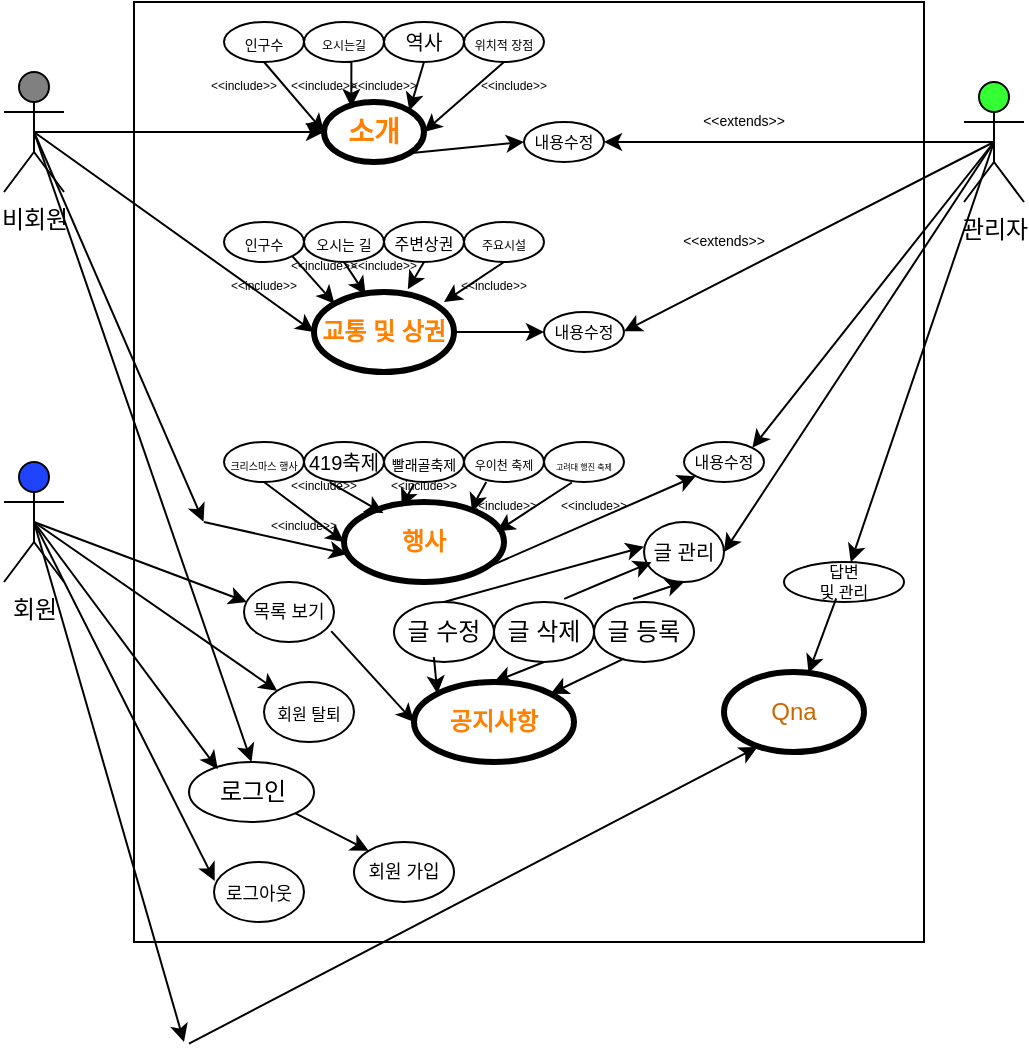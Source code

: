 <mxfile version="24.2.1" type="device">
  <diagram name="페이지-1" id="ReDvfFOf9SGNNVPX4HKJ">
    <mxGraphModel dx="1028" dy="737" grid="1" gridSize="10" guides="1" tooltips="1" connect="1" arrows="1" fold="1" page="1" pageScale="1" pageWidth="690" pageHeight="980" math="0" shadow="0">
      <root>
        <mxCell id="0" />
        <mxCell id="1" parent="0" />
        <mxCell id="xZ9wBhcrswutEA7cSDEz-1" value="" style="rounded=0;whiteSpace=wrap;html=1;" parent="1" vertex="1">
          <mxGeometry x="165" y="270" width="395" height="470" as="geometry" />
        </mxCell>
        <mxCell id="xZ9wBhcrswutEA7cSDEz-3" value="회원" style="shape=umlActor;verticalLabelPosition=bottom;verticalAlign=top;html=1;outlineConnect=0;strokeColor=#000000;fillColor=#1F44FF;" parent="1" vertex="1">
          <mxGeometry x="100" y="500" width="30" height="60" as="geometry" />
        </mxCell>
        <mxCell id="xZ9wBhcrswutEA7cSDEz-4" value="비회원" style="shape=umlActor;verticalLabelPosition=bottom;verticalAlign=top;html=1;outlineConnect=0;fillColor=#808080;" parent="1" vertex="1">
          <mxGeometry x="100" y="305" width="30" height="60" as="geometry" />
        </mxCell>
        <mxCell id="xZ9wBhcrswutEA7cSDEz-11" value="관리자" style="shape=umlActor;verticalLabelPosition=bottom;verticalAlign=top;html=1;outlineConnect=0;fillColor=#33FF33;" parent="1" vertex="1">
          <mxGeometry x="580" y="310" width="30" height="60" as="geometry" />
        </mxCell>
        <mxCell id="xZ9wBhcrswutEA7cSDEz-12" value="&lt;h3&gt;&lt;font style=&quot;&quot; color=&quot;#ff8000&quot;&gt;소개&lt;/font&gt;&lt;/h3&gt;" style="ellipse;whiteSpace=wrap;html=1;strokeWidth=3;" parent="1" vertex="1">
          <mxGeometry x="260" y="320" width="50" height="30" as="geometry" />
        </mxCell>
        <mxCell id="xZ9wBhcrswutEA7cSDEz-13" value="&lt;font style=&quot;font-size: 7px;&quot;&gt;인구수&lt;/font&gt;" style="ellipse;whiteSpace=wrap;html=1;" parent="1" vertex="1">
          <mxGeometry x="210" y="280" width="40" height="20" as="geometry" />
        </mxCell>
        <mxCell id="xZ9wBhcrswutEA7cSDEz-15" value="&lt;font style=&quot;font-size: 6px;&quot;&gt;오시는길&lt;/font&gt;" style="ellipse;whiteSpace=wrap;html=1;" parent="1" vertex="1">
          <mxGeometry x="250" y="280" width="40" height="20" as="geometry" />
        </mxCell>
        <mxCell id="xZ9wBhcrswutEA7cSDEz-16" value="&lt;font style=&quot;font-size: 10px;&quot;&gt;역사&lt;/font&gt;" style="ellipse;whiteSpace=wrap;html=1;" parent="1" vertex="1">
          <mxGeometry x="290" y="280" width="40" height="20" as="geometry" />
        </mxCell>
        <mxCell id="xZ9wBhcrswutEA7cSDEz-17" value="&lt;font style=&quot;font-size: 6px;&quot;&gt;위치적 장점&lt;/font&gt;" style="ellipse;whiteSpace=wrap;html=1;" parent="1" vertex="1">
          <mxGeometry x="330" y="280" width="40" height="20" as="geometry" />
        </mxCell>
        <mxCell id="xZ9wBhcrswutEA7cSDEz-21" style="edgeStyle=orthogonalEdgeStyle;rounded=0;orthogonalLoop=1;jettySize=auto;html=1;exitX=0.5;exitY=1;exitDx=0;exitDy=0;entryX=0.273;entryY=0.083;entryDx=0;entryDy=0;entryPerimeter=0;" parent="1" source="xZ9wBhcrswutEA7cSDEz-15" target="xZ9wBhcrswutEA7cSDEz-12" edge="1">
          <mxGeometry relative="1" as="geometry" />
        </mxCell>
        <mxCell id="xZ9wBhcrswutEA7cSDEz-24" value="" style="endArrow=classic;html=1;rounded=0;entryX=1;entryY=0;entryDx=0;entryDy=0;" parent="1" target="xZ9wBhcrswutEA7cSDEz-12" edge="1">
          <mxGeometry width="50" height="50" relative="1" as="geometry">
            <mxPoint x="310" y="300" as="sourcePoint" />
            <mxPoint x="270" y="430" as="targetPoint" />
            <Array as="points">
              <mxPoint x="310" y="300" />
            </Array>
          </mxGeometry>
        </mxCell>
        <mxCell id="xZ9wBhcrswutEA7cSDEz-25" value="" style="endArrow=classic;html=1;rounded=0;exitX=0.5;exitY=1;exitDx=0;exitDy=0;entryX=1;entryY=0.5;entryDx=0;entryDy=0;" parent="1" source="xZ9wBhcrswutEA7cSDEz-17" target="xZ9wBhcrswutEA7cSDEz-12" edge="1">
          <mxGeometry width="50" height="50" relative="1" as="geometry">
            <mxPoint x="220" y="480" as="sourcePoint" />
            <mxPoint x="270" y="430" as="targetPoint" />
          </mxGeometry>
        </mxCell>
        <mxCell id="xZ9wBhcrswutEA7cSDEz-26" value="" style="endArrow=classic;html=1;rounded=0;exitX=0.5;exitY=1;exitDx=0;exitDy=0;entryX=0;entryY=0.5;entryDx=0;entryDy=0;" parent="1" source="xZ9wBhcrswutEA7cSDEz-13" target="xZ9wBhcrswutEA7cSDEz-12" edge="1">
          <mxGeometry width="50" height="50" relative="1" as="geometry">
            <mxPoint x="220" y="480" as="sourcePoint" />
            <mxPoint x="270" y="430" as="targetPoint" />
          </mxGeometry>
        </mxCell>
        <mxCell id="xZ9wBhcrswutEA7cSDEz-27" value="&lt;font style=&quot;font-size: 6px;&quot;&gt;&amp;lt;&amp;lt;include&amp;gt;&amp;gt;&lt;/font&gt;" style="text;html=1;align=center;verticalAlign=middle;whiteSpace=wrap;rounded=0;" parent="1" vertex="1">
          <mxGeometry x="345" y="300" width="20" height="20" as="geometry" />
        </mxCell>
        <mxCell id="xZ9wBhcrswutEA7cSDEz-28" value="&lt;font style=&quot;font-size: 6px;&quot;&gt;&amp;lt;&amp;lt;include&amp;gt;&amp;gt;&lt;/font&gt;" style="text;html=1;align=center;verticalAlign=middle;whiteSpace=wrap;rounded=0;" parent="1" vertex="1">
          <mxGeometry x="210" y="300" width="20" height="20" as="geometry" />
        </mxCell>
        <mxCell id="xZ9wBhcrswutEA7cSDEz-29" value="&lt;font style=&quot;font-size: 6px;&quot;&gt;&amp;lt;&amp;lt;include&amp;gt;&amp;gt;&lt;/font&gt;" style="text;html=1;align=center;verticalAlign=middle;whiteSpace=wrap;rounded=0;" parent="1" vertex="1">
          <mxGeometry x="250" y="300" width="20" height="20" as="geometry" />
        </mxCell>
        <mxCell id="xZ9wBhcrswutEA7cSDEz-30" value="&lt;font style=&quot;font-size: 6px;&quot;&gt;&amp;lt;&amp;lt;include&amp;gt;&amp;gt;&lt;/font&gt;" style="text;html=1;align=center;verticalAlign=middle;whiteSpace=wrap;rounded=0;" parent="1" vertex="1">
          <mxGeometry x="280" y="300" width="20" height="20" as="geometry" />
        </mxCell>
        <mxCell id="xZ9wBhcrswutEA7cSDEz-32" value="" style="endArrow=classic;html=1;rounded=0;exitX=0.5;exitY=0.5;exitDx=0;exitDy=0;exitPerimeter=0;entryX=1;entryY=0.5;entryDx=0;entryDy=0;" parent="1" source="xZ9wBhcrswutEA7cSDEz-11" target="xZ9wBhcrswutEA7cSDEz-33" edge="1">
          <mxGeometry width="50" height="50" relative="1" as="geometry">
            <mxPoint x="280" y="480" as="sourcePoint" />
            <mxPoint x="330" y="430" as="targetPoint" />
          </mxGeometry>
        </mxCell>
        <mxCell id="xZ9wBhcrswutEA7cSDEz-33" value="내용수정" style="ellipse;whiteSpace=wrap;html=1;strokeWidth=1;fontSize=8;" parent="1" vertex="1">
          <mxGeometry x="360" y="330" width="40" height="20" as="geometry" />
        </mxCell>
        <mxCell id="xZ9wBhcrswutEA7cSDEz-34" value="" style="endArrow=classic;html=1;rounded=0;exitX=1;exitY=1;exitDx=0;exitDy=0;entryX=0;entryY=0.5;entryDx=0;entryDy=0;" parent="1" source="xZ9wBhcrswutEA7cSDEz-12" target="xZ9wBhcrswutEA7cSDEz-33" edge="1">
          <mxGeometry width="50" height="50" relative="1" as="geometry">
            <mxPoint x="280" y="480" as="sourcePoint" />
            <mxPoint x="330" y="430" as="targetPoint" />
          </mxGeometry>
        </mxCell>
        <mxCell id="xZ9wBhcrswutEA7cSDEz-35" value="" style="endArrow=classic;html=1;rounded=0;exitX=0.5;exitY=0.5;exitDx=0;exitDy=0;exitPerimeter=0;entryX=0;entryY=0.5;entryDx=0;entryDy=0;" parent="1" source="xZ9wBhcrswutEA7cSDEz-4" target="xZ9wBhcrswutEA7cSDEz-12" edge="1">
          <mxGeometry width="50" height="50" relative="1" as="geometry">
            <mxPoint x="240" y="460" as="sourcePoint" />
            <mxPoint x="290" y="410" as="targetPoint" />
          </mxGeometry>
        </mxCell>
        <mxCell id="xZ9wBhcrswutEA7cSDEz-36" value="&amp;lt;&amp;lt;extends&amp;gt;&amp;gt;" style="text;html=1;align=center;verticalAlign=middle;whiteSpace=wrap;rounded=0;fontSize=7;" parent="1" vertex="1">
          <mxGeometry x="450" y="320" width="40" height="20" as="geometry" />
        </mxCell>
        <mxCell id="xZ9wBhcrswutEA7cSDEz-37" value="&lt;span&gt;&lt;font color=&quot;#ff8000&quot;&gt;교통 및 상권&lt;/font&gt;&lt;/span&gt;" style="ellipse;whiteSpace=wrap;html=1;fontSize=12;strokeWidth=3;fontColor=#7EA6E0;fontStyle=1" parent="1" vertex="1">
          <mxGeometry x="255" y="415" width="70" height="40" as="geometry" />
        </mxCell>
        <mxCell id="xZ9wBhcrswutEA7cSDEz-38" value="&lt;font style=&quot;font-size: 7px;&quot;&gt;인구수&lt;/font&gt;" style="ellipse;whiteSpace=wrap;html=1;" parent="1" vertex="1">
          <mxGeometry x="210" y="380" width="40" height="20" as="geometry" />
        </mxCell>
        <mxCell id="xZ9wBhcrswutEA7cSDEz-39" value="&lt;font style=&quot;font-size: 7px;&quot;&gt;오시는 길&lt;/font&gt;" style="ellipse;whiteSpace=wrap;html=1;" parent="1" vertex="1">
          <mxGeometry x="250" y="380" width="40" height="20" as="geometry" />
        </mxCell>
        <mxCell id="xZ9wBhcrswutEA7cSDEz-40" value="&lt;font style=&quot;font-size: 8px;&quot;&gt;주변상권&lt;/font&gt;" style="ellipse;whiteSpace=wrap;html=1;" parent="1" vertex="1">
          <mxGeometry x="290" y="380" width="40" height="20" as="geometry" />
        </mxCell>
        <mxCell id="xZ9wBhcrswutEA7cSDEz-41" value="&lt;font style=&quot;font-size: 6px;&quot;&gt;주요시설&lt;/font&gt;" style="ellipse;whiteSpace=wrap;html=1;" parent="1" vertex="1">
          <mxGeometry x="330" y="380" width="40" height="20" as="geometry" />
        </mxCell>
        <mxCell id="xZ9wBhcrswutEA7cSDEz-42" value="" style="endArrow=classic;html=1;rounded=0;exitX=1;exitY=1;exitDx=0;exitDy=0;entryX=0;entryY=0;entryDx=0;entryDy=0;" parent="1" source="xZ9wBhcrswutEA7cSDEz-38" target="xZ9wBhcrswutEA7cSDEz-37" edge="1">
          <mxGeometry width="50" height="50" relative="1" as="geometry">
            <mxPoint x="260" y="480" as="sourcePoint" />
            <mxPoint x="310" y="430" as="targetPoint" />
          </mxGeometry>
        </mxCell>
        <mxCell id="xZ9wBhcrswutEA7cSDEz-43" value="" style="endArrow=classic;html=1;rounded=0;exitX=0.5;exitY=1;exitDx=0;exitDy=0;entryX=0.369;entryY=0.035;entryDx=0;entryDy=0;entryPerimeter=0;" parent="1" source="xZ9wBhcrswutEA7cSDEz-39" target="xZ9wBhcrswutEA7cSDEz-37" edge="1">
          <mxGeometry width="50" height="50" relative="1" as="geometry">
            <mxPoint x="260" y="480" as="sourcePoint" />
            <mxPoint x="310" y="430" as="targetPoint" />
          </mxGeometry>
        </mxCell>
        <mxCell id="xZ9wBhcrswutEA7cSDEz-44" value="" style="endArrow=classic;html=1;rounded=0;exitX=0.5;exitY=1;exitDx=0;exitDy=0;entryX=0.67;entryY=-0.033;entryDx=0;entryDy=0;entryPerimeter=0;" parent="1" source="xZ9wBhcrswutEA7cSDEz-40" target="xZ9wBhcrswutEA7cSDEz-37" edge="1">
          <mxGeometry width="50" height="50" relative="1" as="geometry">
            <mxPoint x="260" y="480" as="sourcePoint" />
            <mxPoint x="310" y="430" as="targetPoint" />
          </mxGeometry>
        </mxCell>
        <mxCell id="xZ9wBhcrswutEA7cSDEz-45" value="" style="endArrow=classic;html=1;rounded=0;exitX=0.5;exitY=1;exitDx=0;exitDy=0;" parent="1" source="xZ9wBhcrswutEA7cSDEz-41" edge="1">
          <mxGeometry width="50" height="50" relative="1" as="geometry">
            <mxPoint x="260" y="480" as="sourcePoint" />
            <mxPoint x="320" y="420" as="targetPoint" />
          </mxGeometry>
        </mxCell>
        <mxCell id="xZ9wBhcrswutEA7cSDEz-46" value="내용수정" style="ellipse;whiteSpace=wrap;html=1;strokeWidth=1;fontSize=8;" parent="1" vertex="1">
          <mxGeometry x="370" y="425" width="40" height="20" as="geometry" />
        </mxCell>
        <mxCell id="xZ9wBhcrswutEA7cSDEz-47" value="" style="endArrow=classic;html=1;rounded=0;exitX=1;exitY=0.5;exitDx=0;exitDy=0;entryX=0;entryY=0.5;entryDx=0;entryDy=0;" parent="1" source="xZ9wBhcrswutEA7cSDEz-37" target="xZ9wBhcrswutEA7cSDEz-46" edge="1">
          <mxGeometry width="50" height="50" relative="1" as="geometry">
            <mxPoint x="326.5" y="460" as="sourcePoint" />
            <mxPoint x="383.5" y="455" as="targetPoint" />
          </mxGeometry>
        </mxCell>
        <mxCell id="xZ9wBhcrswutEA7cSDEz-48" value="" style="endArrow=classic;html=1;rounded=0;entryX=1;entryY=0.5;entryDx=0;entryDy=0;exitX=0.5;exitY=0.5;exitDx=0;exitDy=0;exitPerimeter=0;" parent="1" source="xZ9wBhcrswutEA7cSDEz-11" edge="1">
          <mxGeometry width="50" height="50" relative="1" as="geometry">
            <mxPoint x="605" y="434.66" as="sourcePoint" />
            <mxPoint x="410" y="434.66" as="targetPoint" />
          </mxGeometry>
        </mxCell>
        <mxCell id="xZ9wBhcrswutEA7cSDEz-49" value="&lt;font style=&quot;font-size: 6px;&quot;&gt;&amp;lt;&amp;lt;include&amp;gt;&amp;gt;&lt;/font&gt;" style="text;html=1;align=center;verticalAlign=middle;whiteSpace=wrap;rounded=0;" parent="1" vertex="1">
          <mxGeometry x="220" y="400" width="20" height="20" as="geometry" />
        </mxCell>
        <mxCell id="xZ9wBhcrswutEA7cSDEz-50" value="&lt;font style=&quot;font-size: 6px;&quot;&gt;&amp;lt;&amp;lt;include&amp;gt;&amp;gt;&lt;/font&gt;" style="text;html=1;align=center;verticalAlign=middle;whiteSpace=wrap;rounded=0;" parent="1" vertex="1">
          <mxGeometry x="250" y="390" width="20" height="20" as="geometry" />
        </mxCell>
        <mxCell id="xZ9wBhcrswutEA7cSDEz-51" value="&lt;font style=&quot;font-size: 6px;&quot;&gt;&amp;lt;&amp;lt;include&amp;gt;&amp;gt;&lt;/font&gt;" style="text;html=1;align=center;verticalAlign=middle;whiteSpace=wrap;rounded=0;" parent="1" vertex="1">
          <mxGeometry x="280" y="390" width="20" height="20" as="geometry" />
        </mxCell>
        <mxCell id="xZ9wBhcrswutEA7cSDEz-53" value="&lt;font style=&quot;font-size: 6px;&quot;&gt;&amp;lt;&amp;lt;include&amp;gt;&amp;gt;&lt;/font&gt;" style="text;html=1;align=center;verticalAlign=middle;whiteSpace=wrap;rounded=0;" parent="1" vertex="1">
          <mxGeometry x="335" y="400" width="20" height="20" as="geometry" />
        </mxCell>
        <mxCell id="xZ9wBhcrswutEA7cSDEz-54" value="&amp;lt;&amp;lt;extends&amp;gt;&amp;gt;" style="text;html=1;align=center;verticalAlign=middle;whiteSpace=wrap;rounded=0;fontSize=7;" parent="1" vertex="1">
          <mxGeometry x="440" y="380" width="40" height="20" as="geometry" />
        </mxCell>
        <mxCell id="xZ9wBhcrswutEA7cSDEz-55" value="&lt;font color=&quot;#ff8000&quot;&gt;&lt;b&gt;행사&lt;/b&gt;&lt;/font&gt;" style="ellipse;whiteSpace=wrap;html=1;fontColor=#9999FF;strokeWidth=3;" parent="1" vertex="1">
          <mxGeometry x="270" y="520" width="80" height="40" as="geometry" />
        </mxCell>
        <mxCell id="xZ9wBhcrswutEA7cSDEz-56" value="&lt;font color=&quot;#ff8000&quot;&gt;공지사항&lt;/font&gt;" style="ellipse;whiteSpace=wrap;html=1;strokeWidth=3;fontStyle=1" parent="1" vertex="1">
          <mxGeometry x="305" y="610" width="80" height="40" as="geometry" />
        </mxCell>
        <mxCell id="xZ9wBhcrswutEA7cSDEz-57" value="글 수정" style="ellipse;whiteSpace=wrap;html=1;" parent="1" vertex="1">
          <mxGeometry x="295" y="570" width="50" height="30" as="geometry" />
        </mxCell>
        <mxCell id="xZ9wBhcrswutEA7cSDEz-58" value="글 삭제" style="ellipse;whiteSpace=wrap;html=1;" parent="1" vertex="1">
          <mxGeometry x="345" y="570" width="50" height="30" as="geometry" />
        </mxCell>
        <mxCell id="xZ9wBhcrswutEA7cSDEz-59" value="글 등록" style="ellipse;whiteSpace=wrap;html=1;" parent="1" vertex="1">
          <mxGeometry x="395" y="570" width="50" height="30" as="geometry" />
        </mxCell>
        <mxCell id="xZ9wBhcrswutEA7cSDEz-60" value="&lt;font style=&quot;font-size: 5px;&quot;&gt;크리스마스 행사&lt;/font&gt;" style="ellipse;whiteSpace=wrap;html=1;" parent="1" vertex="1">
          <mxGeometry x="210" y="490" width="40" height="20" as="geometry" />
        </mxCell>
        <mxCell id="xZ9wBhcrswutEA7cSDEz-62" value="&lt;font style=&quot;font-size: 10px;&quot;&gt;419축제&lt;/font&gt;" style="ellipse;whiteSpace=wrap;html=1;" parent="1" vertex="1">
          <mxGeometry x="250" y="490" width="40" height="20" as="geometry" />
        </mxCell>
        <mxCell id="xZ9wBhcrswutEA7cSDEz-63" value="&lt;font style=&quot;font-size: 7px;&quot;&gt;빨래골축제&lt;/font&gt;" style="ellipse;whiteSpace=wrap;html=1;" parent="1" vertex="1">
          <mxGeometry x="290" y="490" width="40" height="20" as="geometry" />
        </mxCell>
        <mxCell id="xZ9wBhcrswutEA7cSDEz-64" value="&lt;font style=&quot;font-size: 6px;&quot;&gt;우이천 축제&lt;/font&gt;" style="ellipse;whiteSpace=wrap;html=1;" parent="1" vertex="1">
          <mxGeometry x="330" y="490" width="40" height="20" as="geometry" />
        </mxCell>
        <mxCell id="xZ9wBhcrswutEA7cSDEz-65" value="&lt;font style=&quot;font-size: 4px;&quot;&gt;고려대 행진 축제&lt;/font&gt;" style="ellipse;whiteSpace=wrap;html=1;" parent="1" vertex="1">
          <mxGeometry x="370" y="490" width="40" height="20" as="geometry" />
        </mxCell>
        <mxCell id="xZ9wBhcrswutEA7cSDEz-66" value="" style="endArrow=classic;html=1;rounded=0;exitX=0.5;exitY=1;exitDx=0;exitDy=0;entryX=0;entryY=0.5;entryDx=0;entryDy=0;" parent="1" source="xZ9wBhcrswutEA7cSDEz-60" target="xZ9wBhcrswutEA7cSDEz-55" edge="1">
          <mxGeometry width="50" height="50" relative="1" as="geometry">
            <mxPoint x="248.56" y="500.05" as="sourcePoint" />
            <mxPoint x="269.56" y="524.05" as="targetPoint" />
          </mxGeometry>
        </mxCell>
        <mxCell id="xZ9wBhcrswutEA7cSDEz-69" value="" style="endArrow=classic;html=1;rounded=0;exitX=0.321;exitY=1.012;exitDx=0;exitDy=0;entryX=0.246;entryY=0.139;entryDx=0;entryDy=0;entryPerimeter=0;exitPerimeter=0;" parent="1" source="xZ9wBhcrswutEA7cSDEz-62" target="xZ9wBhcrswutEA7cSDEz-55" edge="1">
          <mxGeometry width="50" height="50" relative="1" as="geometry">
            <mxPoint x="210" y="530" as="sourcePoint" />
            <mxPoint x="250" y="560" as="targetPoint" />
          </mxGeometry>
        </mxCell>
        <mxCell id="xZ9wBhcrswutEA7cSDEz-70" value="" style="endArrow=classic;html=1;rounded=0;exitX=0.375;exitY=1.05;exitDx=0;exitDy=0;entryX=0.361;entryY=0.062;entryDx=0;entryDy=0;entryPerimeter=0;exitPerimeter=0;" parent="1" source="xZ9wBhcrswutEA7cSDEz-63" target="xZ9wBhcrswutEA7cSDEz-55" edge="1">
          <mxGeometry width="50" height="50" relative="1" as="geometry">
            <mxPoint x="215" y="530" as="sourcePoint" />
            <mxPoint x="255" y="560" as="targetPoint" />
            <Array as="points">
              <mxPoint x="300" y="520" />
            </Array>
          </mxGeometry>
        </mxCell>
        <mxCell id="xZ9wBhcrswutEA7cSDEz-71" value="" style="endArrow=classic;html=1;rounded=0;exitX=0.375;exitY=1.05;exitDx=0;exitDy=0;entryX=0.801;entryY=0.12;entryDx=0;entryDy=0;entryPerimeter=0;exitPerimeter=0;" parent="1" target="xZ9wBhcrswutEA7cSDEz-55" edge="1">
          <mxGeometry width="50" height="50" relative="1" as="geometry">
            <mxPoint x="341.12" y="510" as="sourcePoint" />
            <mxPoint x="335.12" y="521" as="targetPoint" />
            <Array as="points">
              <mxPoint x="336.12" y="519" />
            </Array>
          </mxGeometry>
        </mxCell>
        <mxCell id="xZ9wBhcrswutEA7cSDEz-72" value="" style="endArrow=classic;html=1;rounded=0;exitX=0.348;exitY=1.012;exitDx=0;exitDy=0;entryX=0.955;entryY=0.369;entryDx=0;entryDy=0;entryPerimeter=0;exitPerimeter=0;" parent="1" source="xZ9wBhcrswutEA7cSDEz-65" target="xZ9wBhcrswutEA7cSDEz-55" edge="1">
          <mxGeometry width="50" height="50" relative="1" as="geometry">
            <mxPoint x="365" y="520" as="sourcePoint" />
            <mxPoint x="357.88" y="535" as="targetPoint" />
            <Array as="points" />
          </mxGeometry>
        </mxCell>
        <mxCell id="xZ9wBhcrswutEA7cSDEz-73" value="" style="endArrow=classic;html=1;rounded=0;exitX=0.399;exitY=0.92;exitDx=0;exitDy=0;entryX=0;entryY=0;entryDx=0;entryDy=0;exitPerimeter=0;" parent="1" source="xZ9wBhcrswutEA7cSDEz-57" target="xZ9wBhcrswutEA7cSDEz-56" edge="1">
          <mxGeometry width="50" height="50" relative="1" as="geometry">
            <mxPoint x="250" y="590" as="sourcePoint" />
            <mxPoint x="290" y="620" as="targetPoint" />
          </mxGeometry>
        </mxCell>
        <mxCell id="xZ9wBhcrswutEA7cSDEz-74" value="" style="endArrow=classic;html=1;rounded=0;exitX=0.299;exitY=0.945;exitDx=0;exitDy=0;entryX=1;entryY=0;entryDx=0;entryDy=0;exitPerimeter=0;" parent="1" source="xZ9wBhcrswutEA7cSDEz-59" target="xZ9wBhcrswutEA7cSDEz-56" edge="1">
          <mxGeometry width="50" height="50" relative="1" as="geometry">
            <mxPoint x="400" y="600" as="sourcePoint" />
            <mxPoint x="402" y="618" as="targetPoint" />
          </mxGeometry>
        </mxCell>
        <mxCell id="xZ9wBhcrswutEA7cSDEz-75" value="" style="endArrow=classic;html=1;rounded=0;exitX=0.5;exitY=1;exitDx=0;exitDy=0;entryX=1;entryY=0;entryDx=0;entryDy=0;" parent="1" source="xZ9wBhcrswutEA7cSDEz-58" edge="1">
          <mxGeometry width="50" height="50" relative="1" as="geometry">
            <mxPoint x="382" y="592" as="sourcePoint" />
            <mxPoint x="345" y="610" as="targetPoint" />
          </mxGeometry>
        </mxCell>
        <mxCell id="xZ9wBhcrswutEA7cSDEz-76" value="&lt;font style=&quot;font-size: 6px;&quot;&gt;&amp;lt;&amp;lt;include&amp;gt;&amp;gt;&lt;/font&gt;" style="text;html=1;align=center;verticalAlign=middle;whiteSpace=wrap;rounded=0;" parent="1" vertex="1">
          <mxGeometry x="385" y="510" width="20" height="20" as="geometry" />
        </mxCell>
        <mxCell id="xZ9wBhcrswutEA7cSDEz-77" value="&lt;font style=&quot;font-size: 6px;&quot;&gt;&amp;lt;&amp;lt;include&amp;gt;&amp;gt;&lt;/font&gt;" style="text;html=1;align=center;verticalAlign=middle;whiteSpace=wrap;rounded=0;" parent="1" vertex="1">
          <mxGeometry x="340" y="510" width="20" height="20" as="geometry" />
        </mxCell>
        <mxCell id="xZ9wBhcrswutEA7cSDEz-78" value="&lt;font style=&quot;font-size: 6px;&quot;&gt;&amp;lt;&amp;lt;include&amp;gt;&amp;gt;&lt;/font&gt;" style="text;html=1;align=center;verticalAlign=middle;whiteSpace=wrap;rounded=0;" parent="1" vertex="1">
          <mxGeometry x="300" y="500" width="20" height="20" as="geometry" />
        </mxCell>
        <mxCell id="xZ9wBhcrswutEA7cSDEz-79" value="&lt;font style=&quot;font-size: 6px;&quot;&gt;&amp;lt;&amp;lt;include&amp;gt;&amp;gt;&lt;/font&gt;" style="text;html=1;align=center;verticalAlign=middle;whiteSpace=wrap;rounded=0;" parent="1" vertex="1">
          <mxGeometry x="250" y="500" width="20" height="20" as="geometry" />
        </mxCell>
        <mxCell id="xZ9wBhcrswutEA7cSDEz-80" value="&lt;font style=&quot;font-size: 6px;&quot;&gt;&amp;lt;&amp;lt;include&amp;gt;&amp;gt;&lt;/font&gt;" style="text;html=1;align=center;verticalAlign=middle;whiteSpace=wrap;rounded=0;" parent="1" vertex="1">
          <mxGeometry x="240" y="520" width="20" height="20" as="geometry" />
        </mxCell>
        <mxCell id="xZ9wBhcrswutEA7cSDEz-82" value="내용수정" style="ellipse;whiteSpace=wrap;html=1;strokeWidth=1;fontSize=8;" parent="1" vertex="1">
          <mxGeometry x="440" y="490" width="40" height="20" as="geometry" />
        </mxCell>
        <mxCell id="xZ9wBhcrswutEA7cSDEz-83" value="" style="endArrow=classic;html=1;rounded=0;exitX=1;exitY=1;exitDx=0;exitDy=0;entryX=0;entryY=1;entryDx=0;entryDy=0;" parent="1" source="xZ9wBhcrswutEA7cSDEz-55" target="xZ9wBhcrswutEA7cSDEz-82" edge="1">
          <mxGeometry width="50" height="50" relative="1" as="geometry">
            <mxPoint x="360" y="490" as="sourcePoint" />
            <mxPoint x="410" y="440" as="targetPoint" />
          </mxGeometry>
        </mxCell>
        <mxCell id="xZ9wBhcrswutEA7cSDEz-85" value="" style="endArrow=classic;html=1;rounded=0;entryX=1;entryY=0;entryDx=0;entryDy=0;exitX=0.5;exitY=0.5;exitDx=0;exitDy=0;exitPerimeter=0;" parent="1" source="xZ9wBhcrswutEA7cSDEz-11" target="xZ9wBhcrswutEA7cSDEz-82" edge="1">
          <mxGeometry width="50" height="50" relative="1" as="geometry">
            <mxPoint x="610" y="380" as="sourcePoint" />
            <mxPoint x="425" y="474.66" as="targetPoint" />
          </mxGeometry>
        </mxCell>
        <mxCell id="xZ9wBhcrswutEA7cSDEz-86" value="글 관리" style="ellipse;whiteSpace=wrap;html=1;fontSize=10;" parent="1" vertex="1">
          <mxGeometry x="420" y="530" width="40" height="30" as="geometry" />
        </mxCell>
        <mxCell id="xZ9wBhcrswutEA7cSDEz-87" value="" style="endArrow=classic;html=1;rounded=0;entryX=0.075;entryY=0.669;entryDx=0;entryDy=0;entryPerimeter=0;exitX=0.5;exitY=0;exitDx=0;exitDy=0;" parent="1" source="xZ9wBhcrswutEA7cSDEz-57" edge="1">
          <mxGeometry width="50" height="50" relative="1" as="geometry">
            <mxPoint x="338.819" y="569.998" as="sourcePoint" />
            <mxPoint x="420" y="542.39" as="targetPoint" />
          </mxGeometry>
        </mxCell>
        <mxCell id="xZ9wBhcrswutEA7cSDEz-88" value="" style="endArrow=classic;html=1;rounded=0;entryX=0.094;entryY=0.669;entryDx=0;entryDy=0;entryPerimeter=0;exitX=0.702;exitY=-0.051;exitDx=0;exitDy=0;exitPerimeter=0;" parent="1" source="xZ9wBhcrswutEA7cSDEz-58" target="xZ9wBhcrswutEA7cSDEz-86" edge="1">
          <mxGeometry width="50" height="50" relative="1" as="geometry">
            <mxPoint x="340" y="577.61" as="sourcePoint" />
            <mxPoint x="440" y="550.0" as="targetPoint" />
            <Array as="points">
              <mxPoint x="400" y="560" />
            </Array>
          </mxGeometry>
        </mxCell>
        <mxCell id="xZ9wBhcrswutEA7cSDEz-89" value="" style="endArrow=classic;html=1;rounded=0;entryX=0.5;entryY=1;entryDx=0;entryDy=0;exitX=0.391;exitY=-0.051;exitDx=0;exitDy=0;exitPerimeter=0;" parent="1" source="xZ9wBhcrswutEA7cSDEz-59" target="xZ9wBhcrswutEA7cSDEz-86" edge="1">
          <mxGeometry width="50" height="50" relative="1" as="geometry">
            <mxPoint x="398.07" y="569.53" as="sourcePoint" />
            <mxPoint x="442.07" y="551.53" as="targetPoint" />
          </mxGeometry>
        </mxCell>
        <mxCell id="xZ9wBhcrswutEA7cSDEz-90" value="" style="endArrow=classic;html=1;rounded=0;entryX=1;entryY=0.5;entryDx=0;entryDy=0;exitX=0.5;exitY=0.5;exitDx=0;exitDy=0;exitPerimeter=0;" parent="1" source="xZ9wBhcrswutEA7cSDEz-11" target="xZ9wBhcrswutEA7cSDEz-86" edge="1">
          <mxGeometry width="50" height="50" relative="1" as="geometry">
            <mxPoint x="540" y="510" as="sourcePoint" />
            <mxPoint x="590" y="460" as="targetPoint" />
          </mxGeometry>
        </mxCell>
        <mxCell id="xZ9wBhcrswutEA7cSDEz-91" value="회원 가입" style="ellipse;whiteSpace=wrap;html=1;spacing=2;fontSize=9;" parent="1" vertex="1">
          <mxGeometry x="275" y="690" width="50" height="30" as="geometry" />
        </mxCell>
        <mxCell id="xZ9wBhcrswutEA7cSDEz-92" value="목록 보기" style="ellipse;whiteSpace=wrap;html=1;fontSize=9;" parent="1" vertex="1">
          <mxGeometry x="220" y="560" width="45" height="30" as="geometry" />
        </mxCell>
        <mxCell id="xZ9wBhcrswutEA7cSDEz-93" value="" style="endArrow=classic;html=1;rounded=0;exitX=0.5;exitY=0.5;exitDx=0;exitDy=0;exitPerimeter=0;entryX=0.032;entryY=0.334;entryDx=0;entryDy=0;entryPerimeter=0;" parent="1" source="xZ9wBhcrswutEA7cSDEz-3" target="xZ9wBhcrswutEA7cSDEz-92" edge="1">
          <mxGeometry width="50" height="50" relative="1" as="geometry">
            <mxPoint x="250" y="580" as="sourcePoint" />
            <mxPoint x="300" y="530" as="targetPoint" />
          </mxGeometry>
        </mxCell>
        <mxCell id="xZ9wBhcrswutEA7cSDEz-95" value="" style="endArrow=classic;html=1;rounded=0;entryX=0;entryY=0.5;entryDx=0;entryDy=0;exitX=0.969;exitY=0.819;exitDx=0;exitDy=0;exitPerimeter=0;" parent="1" source="xZ9wBhcrswutEA7cSDEz-92" target="xZ9wBhcrswutEA7cSDEz-56" edge="1">
          <mxGeometry width="50" height="50" relative="1" as="geometry">
            <mxPoint x="250" y="580" as="sourcePoint" />
            <mxPoint x="300" y="530" as="targetPoint" />
          </mxGeometry>
        </mxCell>
        <mxCell id="xZ9wBhcrswutEA7cSDEz-96" value="로그인" style="ellipse;whiteSpace=wrap;html=1;" parent="1" vertex="1">
          <mxGeometry x="192.5" y="650" width="62.5" height="30" as="geometry" />
        </mxCell>
        <mxCell id="xZ9wBhcrswutEA7cSDEz-98" value="" style="endArrow=classic;html=1;rounded=0;entryX=0.23;entryY=0.118;entryDx=0;entryDy=0;entryPerimeter=0;exitX=0.5;exitY=0.5;exitDx=0;exitDy=0;exitPerimeter=0;" parent="1" source="xZ9wBhcrswutEA7cSDEz-3" target="xZ9wBhcrswutEA7cSDEz-96" edge="1">
          <mxGeometry width="50" height="50" relative="1" as="geometry">
            <mxPoint x="110" y="600" as="sourcePoint" />
            <mxPoint x="196" y="684.98" as="targetPoint" />
          </mxGeometry>
        </mxCell>
        <mxCell id="xZ9wBhcrswutEA7cSDEz-101" value="" style="endArrow=classic;html=1;rounded=0;exitX=1;exitY=1;exitDx=0;exitDy=0;entryX=0;entryY=0;entryDx=0;entryDy=0;" parent="1" source="xZ9wBhcrswutEA7cSDEz-96" target="xZ9wBhcrswutEA7cSDEz-91" edge="1">
          <mxGeometry width="50" height="50" relative="1" as="geometry">
            <mxPoint x="340" y="720" as="sourcePoint" />
            <mxPoint x="390" y="670" as="targetPoint" />
          </mxGeometry>
        </mxCell>
        <mxCell id="xZ9wBhcrswutEA7cSDEz-102" value="" style="endArrow=classic;html=1;rounded=0;exitX=0.5;exitY=0.5;exitDx=0;exitDy=0;exitPerimeter=0;entryX=0.5;entryY=0;entryDx=0;entryDy=0;" parent="1" source="xZ9wBhcrswutEA7cSDEz-4" target="xZ9wBhcrswutEA7cSDEz-96" edge="1">
          <mxGeometry width="50" height="50" relative="1" as="geometry">
            <mxPoint x="120" y="450" as="sourcePoint" />
            <mxPoint x="170" y="400" as="targetPoint" />
          </mxGeometry>
        </mxCell>
        <mxCell id="xZ9wBhcrswutEA7cSDEz-103" value="&lt;font style=&quot;font-size: 9px;&quot;&gt;로그아웃&lt;/font&gt;" style="ellipse;whiteSpace=wrap;html=1;" parent="1" vertex="1">
          <mxGeometry x="205" y="700" width="45" height="30" as="geometry" />
        </mxCell>
        <mxCell id="xZ9wBhcrswutEA7cSDEz-104" value="&lt;font style=&quot;font-size: 8px;&quot;&gt;회원 탈퇴&lt;/font&gt;" style="ellipse;whiteSpace=wrap;html=1;" parent="1" vertex="1">
          <mxGeometry x="230" y="610" width="45" height="30" as="geometry" />
        </mxCell>
        <mxCell id="xZ9wBhcrswutEA7cSDEz-105" value="" style="endArrow=classic;html=1;rounded=0;entryX=0;entryY=0;entryDx=0;entryDy=0;exitX=0.5;exitY=0.5;exitDx=0;exitDy=0;exitPerimeter=0;" parent="1" source="xZ9wBhcrswutEA7cSDEz-3" target="xZ9wBhcrswutEA7cSDEz-104" edge="1">
          <mxGeometry width="50" height="50" relative="1" as="geometry">
            <mxPoint x="250" y="580" as="sourcePoint" />
            <mxPoint x="300" y="530" as="targetPoint" />
          </mxGeometry>
        </mxCell>
        <mxCell id="xZ9wBhcrswutEA7cSDEz-106" value="" style="endArrow=classic;html=1;rounded=0;entryX=0.008;entryY=0.316;entryDx=0;entryDy=0;entryPerimeter=0;exitX=0.5;exitY=0.5;exitDx=0;exitDy=0;exitPerimeter=0;" parent="1" source="xZ9wBhcrswutEA7cSDEz-3" target="xZ9wBhcrswutEA7cSDEz-103" edge="1">
          <mxGeometry width="50" height="50" relative="1" as="geometry">
            <mxPoint x="78.13" y="556.46" as="sourcePoint" />
            <mxPoint x="170.13" y="680.46" as="targetPoint" />
          </mxGeometry>
        </mxCell>
        <mxCell id="yDY8tDTbJRsx6tdh9yl8-1" value="" style="endArrow=classic;html=1;rounded=0;entryX=0;entryY=0.5;entryDx=0;entryDy=0;exitX=0.5;exitY=0.5;exitDx=0;exitDy=0;exitPerimeter=0;" edge="1" parent="1" source="xZ9wBhcrswutEA7cSDEz-4" target="xZ9wBhcrswutEA7cSDEz-37">
          <mxGeometry width="50" height="50" relative="1" as="geometry">
            <mxPoint x="170" y="400" as="sourcePoint" />
            <mxPoint x="220" y="350" as="targetPoint" />
          </mxGeometry>
        </mxCell>
        <mxCell id="yDY8tDTbJRsx6tdh9yl8-2" value="" style="endArrow=classic;html=1;rounded=0;exitX=0.5;exitY=0.5;exitDx=0;exitDy=0;exitPerimeter=0;entryX=0.088;entryY=0.553;entryDx=0;entryDy=0;entryPerimeter=0;" edge="1" parent="1" source="xZ9wBhcrswutEA7cSDEz-4" target="xZ9wBhcrswutEA7cSDEz-1">
          <mxGeometry width="50" height="50" relative="1" as="geometry">
            <mxPoint x="190" y="455" as="sourcePoint" />
            <mxPoint x="240" y="405" as="targetPoint" />
          </mxGeometry>
        </mxCell>
        <mxCell id="yDY8tDTbJRsx6tdh9yl8-3" value="" style="endArrow=classic;html=1;rounded=0;entryX=0.02;entryY=0.65;entryDx=0;entryDy=0;entryPerimeter=0;" edge="1" parent="1" target="xZ9wBhcrswutEA7cSDEz-55">
          <mxGeometry width="50" height="50" relative="1" as="geometry">
            <mxPoint x="200" y="530" as="sourcePoint" />
            <mxPoint x="80" y="390" as="targetPoint" />
          </mxGeometry>
        </mxCell>
        <mxCell id="yDY8tDTbJRsx6tdh9yl8-4" value="Qna" style="ellipse;whiteSpace=wrap;html=1;fontColor=#CC6600;strokeWidth=3;" vertex="1" parent="1">
          <mxGeometry x="460" y="605" width="70" height="40" as="geometry" />
        </mxCell>
        <mxCell id="yDY8tDTbJRsx6tdh9yl8-5" value="" style="endArrow=classic;html=1;rounded=0;exitX=0.5;exitY=0.5;exitDx=0;exitDy=0;exitPerimeter=0;" edge="1" parent="1" source="xZ9wBhcrswutEA7cSDEz-11" target="yDY8tDTbJRsx6tdh9yl8-9">
          <mxGeometry width="50" height="50" relative="1" as="geometry">
            <mxPoint x="560" y="550" as="sourcePoint" />
            <mxPoint x="610" y="500" as="targetPoint" />
          </mxGeometry>
        </mxCell>
        <mxCell id="yDY8tDTbJRsx6tdh9yl8-6" value="" style="endArrow=classic;html=1;rounded=0;exitX=0.5;exitY=0.5;exitDx=0;exitDy=0;exitPerimeter=0;" edge="1" parent="1" source="xZ9wBhcrswutEA7cSDEz-3">
          <mxGeometry width="50" height="50" relative="1" as="geometry">
            <mxPoint x="90" y="730" as="sourcePoint" />
            <mxPoint x="190" y="790" as="targetPoint" />
          </mxGeometry>
        </mxCell>
        <mxCell id="yDY8tDTbJRsx6tdh9yl8-8" value="" style="endArrow=classic;html=1;rounded=0;entryX=0.239;entryY=0.938;entryDx=0;entryDy=0;entryPerimeter=0;" edge="1" parent="1" target="yDY8tDTbJRsx6tdh9yl8-4">
          <mxGeometry width="50" height="50" relative="1" as="geometry">
            <mxPoint x="192.5" y="790.83" as="sourcePoint" />
            <mxPoint x="482.802" y="660.001" as="targetPoint" />
          </mxGeometry>
        </mxCell>
        <mxCell id="yDY8tDTbJRsx6tdh9yl8-9" value="답변&lt;div style=&quot;font-size: 8px;&quot;&gt;및 관리&lt;/div&gt;" style="ellipse;whiteSpace=wrap;html=1;fontSize=8;" vertex="1" parent="1">
          <mxGeometry x="490" y="550" width="60" height="20" as="geometry" />
        </mxCell>
        <mxCell id="yDY8tDTbJRsx6tdh9yl8-10" value="" style="endArrow=classic;html=1;rounded=0;exitX=0.435;exitY=0.911;exitDx=0;exitDy=0;exitPerimeter=0;" edge="1" parent="1" source="yDY8tDTbJRsx6tdh9yl8-9" target="yDY8tDTbJRsx6tdh9yl8-4">
          <mxGeometry width="50" height="50" relative="1" as="geometry">
            <mxPoint x="510" y="720" as="sourcePoint" />
            <mxPoint x="560" y="670" as="targetPoint" />
          </mxGeometry>
        </mxCell>
      </root>
    </mxGraphModel>
  </diagram>
</mxfile>
